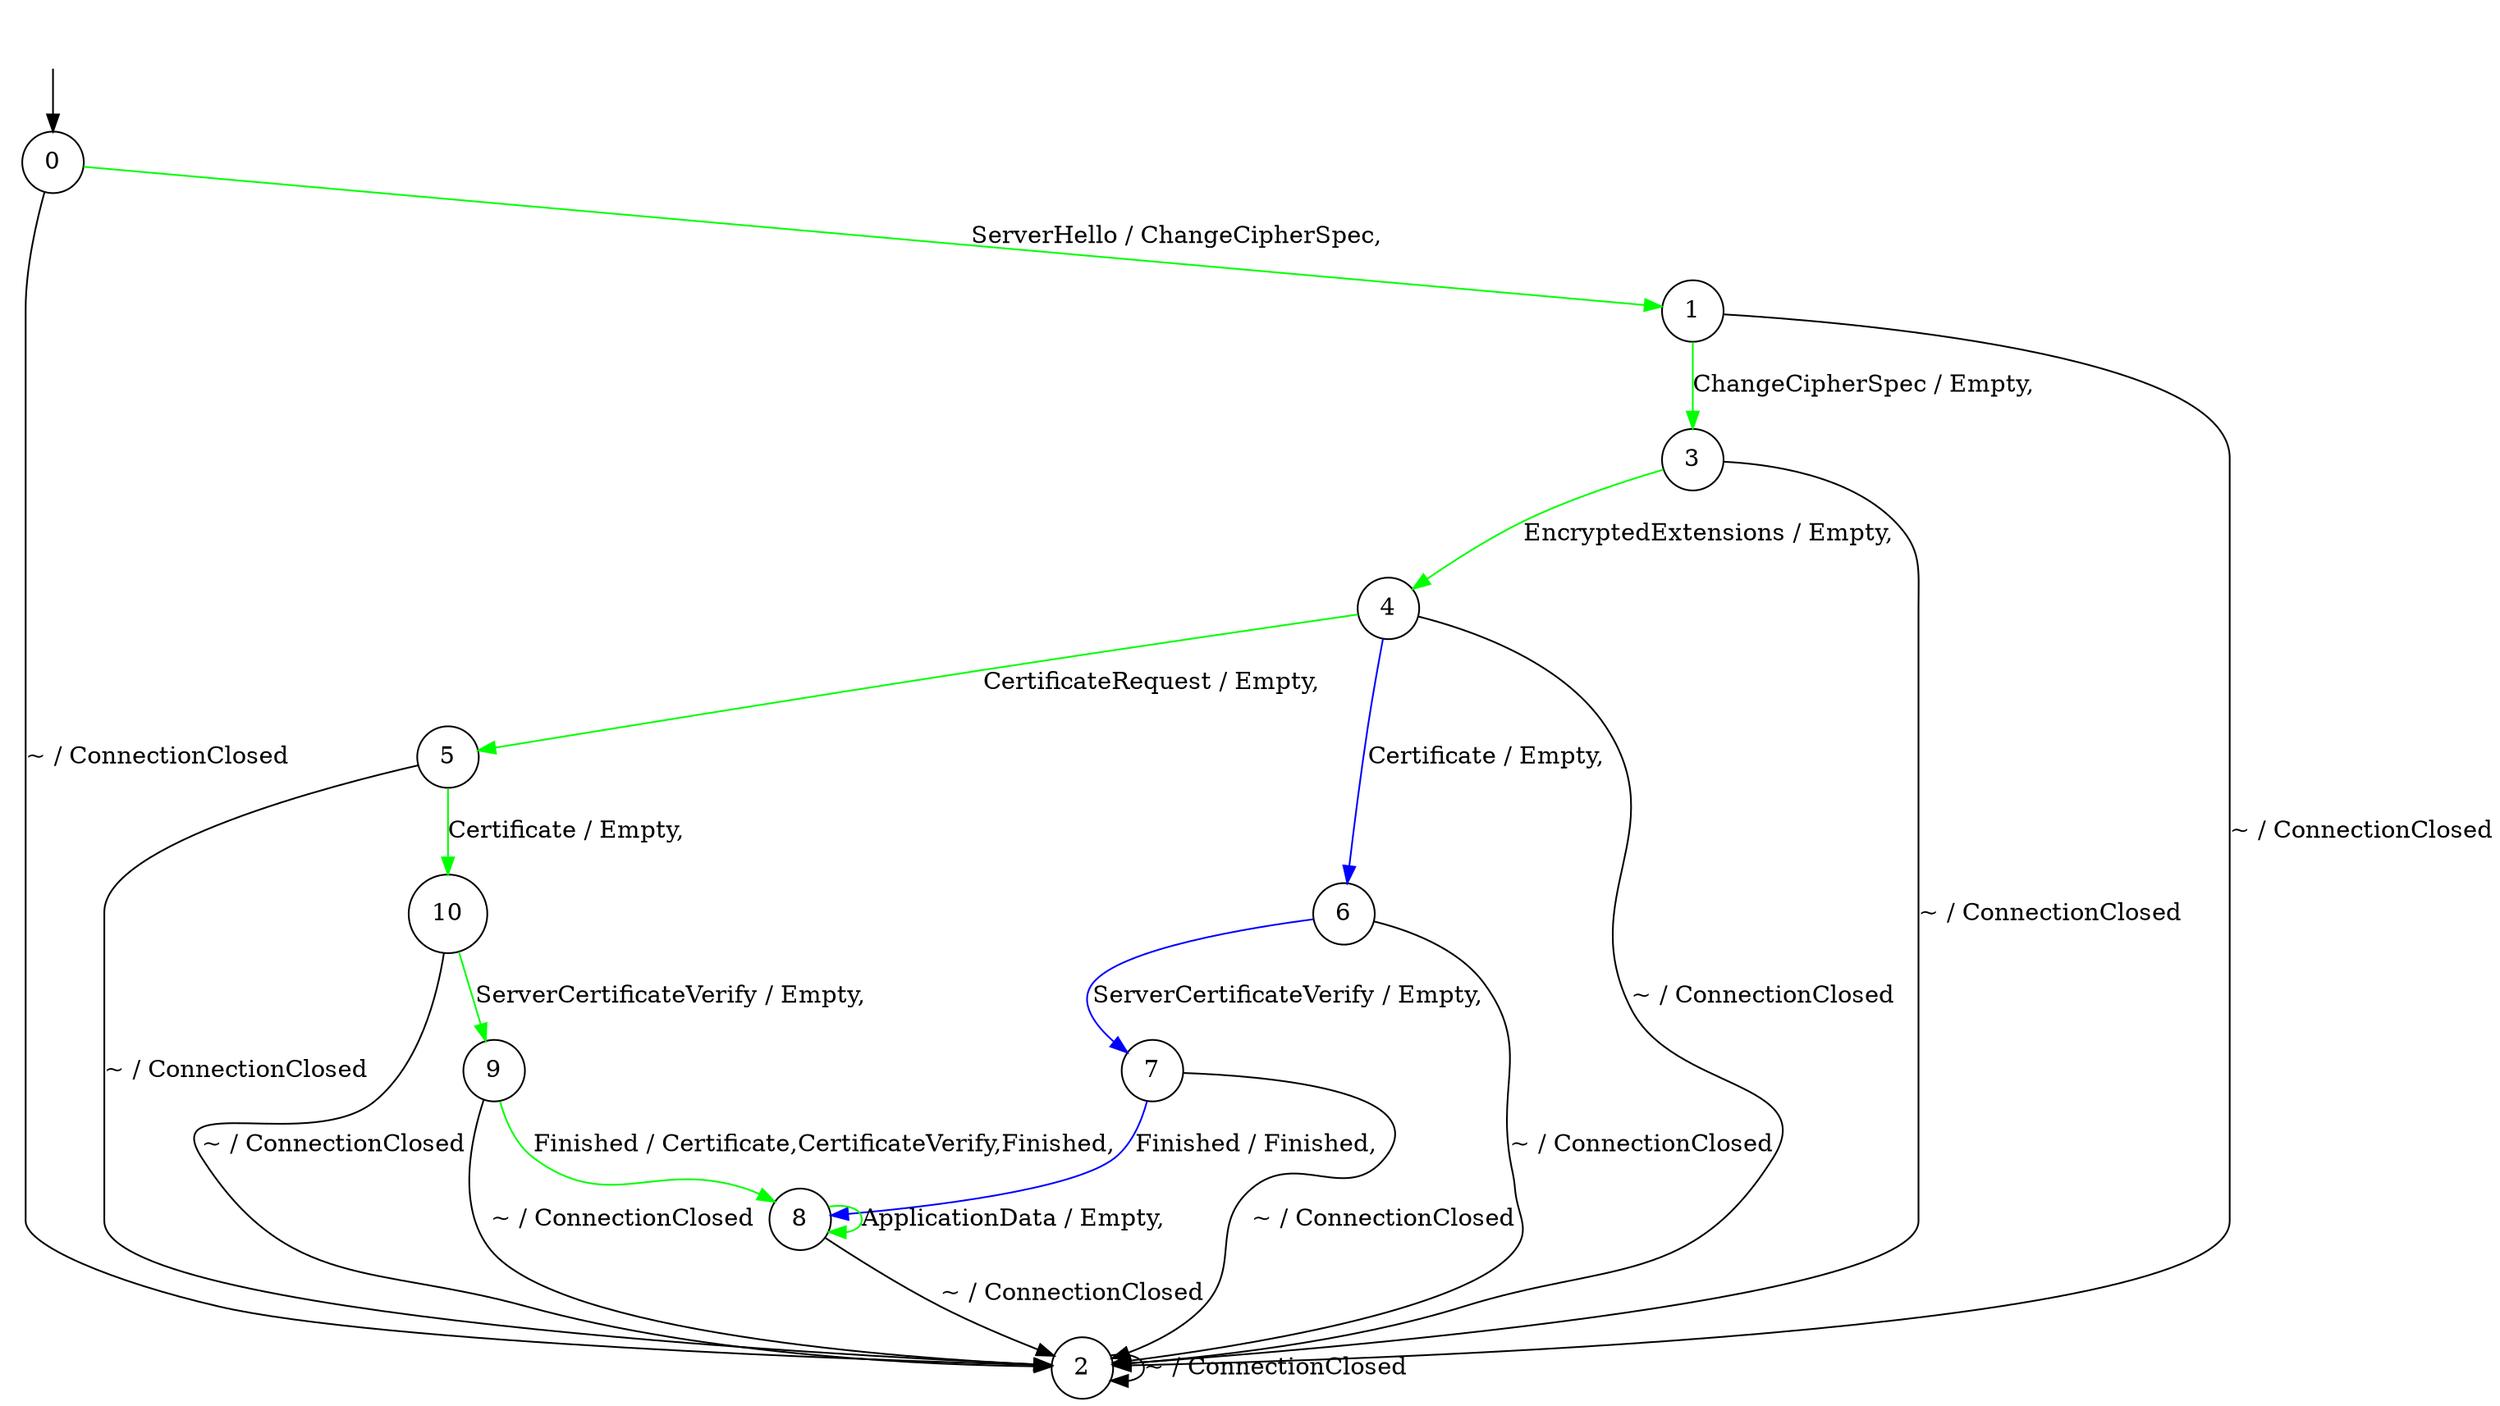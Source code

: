 digraph g {
__start0 [label="" shape="none"];

	s0 [shape="circle" label="0"];
	s1 [shape="circle" label="1"];
	s2 [shape="circle" label="2"];
	s3 [shape="circle" label="3"];
	s4 [shape="circle" label="4"];
	s5 [shape="circle" label="5"];
	s6 [shape="circle" label="6"];
	s7 [shape="circle" label="7"];
	s8 [shape="circle" label="8"];
	s9 [shape="circle" label="9"];
	s10 [shape="circle" label="10"];
	s0 -> s1 [color="green" label="ServerHello / ChangeCipherSpec,"];
	s0 -> s2 [color="black" label="~ / ConnectionClosed"];
	s1 -> s2 [color="black" label="~ / ConnectionClosed"];
	s1 -> s3 [color="green" label="ChangeCipherSpec / Empty,"];
	s2 -> s2 [color="black" label="~ / ConnectionClosed"];
	s3 -> s2 [color="black" label="~ / ConnectionClosed"];
	s3 -> s4 [color="green" label="EncryptedExtensions / Empty,"];
	s4 -> s2 [color="black" label="~ / ConnectionClosed"];
	s4 -> s5 [color="green" label="CertificateRequest / Empty,"];
	s4 -> s6 [color="blue" label="Certificate / Empty,"];
	s5 -> s2 [color="black" label="~ / ConnectionClosed"];
	s5 -> s10 [color="green" label="Certificate / Empty,"];
	s6 -> s2 [color="black" label="~ / ConnectionClosed"];
	s6 -> s7 [color="blue" label="ServerCertificateVerify / Empty,"];
	s7 -> s2 [color="black" label="~ / ConnectionClosed"];
	s7 -> s8 [color="blue" label="Finished / Finished,"];
	s8 -> s2 [color="black" label="~ / ConnectionClosed"];
	s8 -> s8 [color="green" label="ApplicationData / Empty,"];
	s9 -> s2 [color="black" label="~ / ConnectionClosed"];
	s9 -> s8 [color="green" label="Finished / Certificate,CertificateVerify,Finished,"];
	s10 -> s2 [color="black" label="~ / ConnectionClosed"];
	s10 -> s9 [color="green" label="ServerCertificateVerify / Empty,"];

__start0 -> s0;
}
